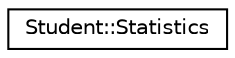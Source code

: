 digraph "Graphical Class Hierarchy"
{
 // LATEX_PDF_SIZE
  edge [fontname="Helvetica",fontsize="10",labelfontname="Helvetica",labelfontsize="10"];
  node [fontname="Helvetica",fontsize="10",shape=record];
  rankdir="LR";
  Node0 [label="Student::Statistics",height=0.2,width=0.4,color="black", fillcolor="white", style="filled",URL="$class_student_1_1_statistics.html",tooltip="The Statistics class saves game statistics."];
}
